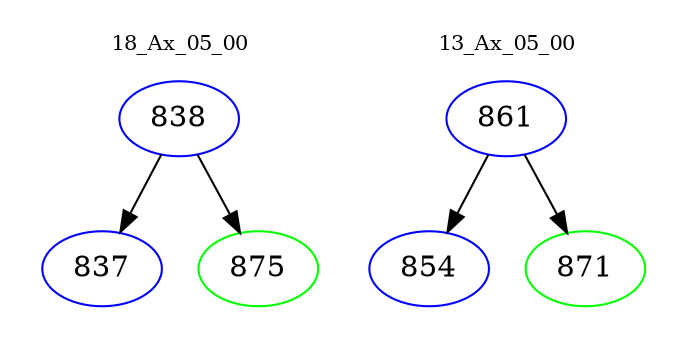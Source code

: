 digraph{
subgraph cluster_0 {
color = white
label = "18_Ax_05_00";
fontsize=10;
T0_838 [label="838", color="blue"]
T0_838 -> T0_837 [color="black"]
T0_837 [label="837", color="blue"]
T0_838 -> T0_875 [color="black"]
T0_875 [label="875", color="green"]
}
subgraph cluster_1 {
color = white
label = "13_Ax_05_00";
fontsize=10;
T1_861 [label="861", color="blue"]
T1_861 -> T1_854 [color="black"]
T1_854 [label="854", color="blue"]
T1_861 -> T1_871 [color="black"]
T1_871 [label="871", color="green"]
}
}
